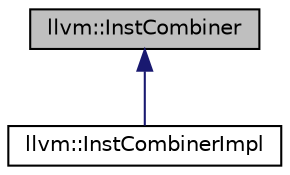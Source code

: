 digraph "llvm::InstCombiner"
{
 // LATEX_PDF_SIZE
  bgcolor="transparent";
  edge [fontname="Helvetica",fontsize="10",labelfontname="Helvetica",labelfontsize="10"];
  node [fontname="Helvetica",fontsize="10",shape=record];
  Node1 [label="llvm::InstCombiner",height=0.2,width=0.4,color="black", fillcolor="grey75", style="filled", fontcolor="black",tooltip="The core instruction combiner logic."];
  Node1 -> Node2 [dir="back",color="midnightblue",fontsize="10",style="solid",fontname="Helvetica"];
  Node2 [label="llvm::InstCombinerImpl",height=0.2,width=0.4,color="black",URL="$classllvm_1_1InstCombinerImpl.html",tooltip=" "];
}
